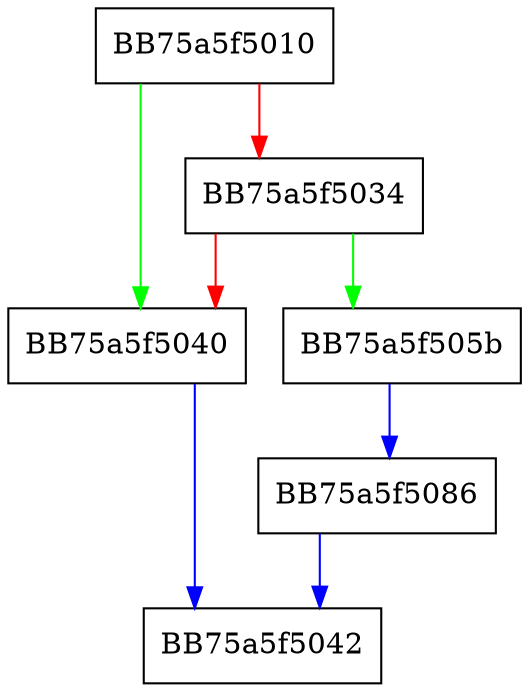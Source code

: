 digraph dmg_scanfile {
  node [shape="box"];
  graph [splines=ortho];
  BB75a5f5010 -> BB75a5f5040 [color="green"];
  BB75a5f5010 -> BB75a5f5034 [color="red"];
  BB75a5f5034 -> BB75a5f505b [color="green"];
  BB75a5f5034 -> BB75a5f5040 [color="red"];
  BB75a5f5040 -> BB75a5f5042 [color="blue"];
  BB75a5f505b -> BB75a5f5086 [color="blue"];
  BB75a5f5086 -> BB75a5f5042 [color="blue"];
}